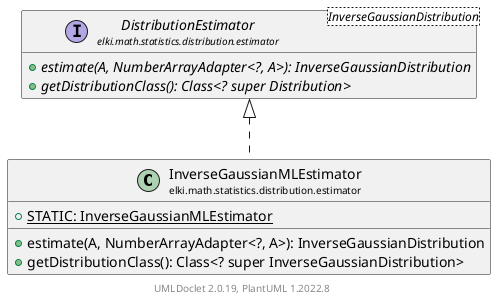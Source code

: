 @startuml
    remove .*\.(Instance|Par|Parameterizer|Factory)$
    set namespaceSeparator none
    hide empty fields
    hide empty methods

    class "<size:14>InverseGaussianMLEstimator\n<size:10>elki.math.statistics.distribution.estimator" as elki.math.statistics.distribution.estimator.InverseGaussianMLEstimator [[InverseGaussianMLEstimator.html]] {
        {static} +STATIC: InverseGaussianMLEstimator
        +estimate(A, NumberArrayAdapter<?, A>): InverseGaussianDistribution
        +getDistributionClass(): Class<? super InverseGaussianDistribution>
    }

    interface "<size:14>DistributionEstimator\n<size:10>elki.math.statistics.distribution.estimator" as elki.math.statistics.distribution.estimator.DistributionEstimator<InverseGaussianDistribution> [[DistributionEstimator.html]] {
        {abstract} +estimate(A, NumberArrayAdapter<?, A>): InverseGaussianDistribution
        {abstract} +getDistributionClass(): Class<? super Distribution>
    }
    class "<size:14>InverseGaussianMLEstimator.Par\n<size:10>elki.math.statistics.distribution.estimator" as elki.math.statistics.distribution.estimator.InverseGaussianMLEstimator.Par [[InverseGaussianMLEstimator.Par.html]]

    elki.math.statistics.distribution.estimator.DistributionEstimator <|.. elki.math.statistics.distribution.estimator.InverseGaussianMLEstimator
    elki.math.statistics.distribution.estimator.InverseGaussianMLEstimator +-- elki.math.statistics.distribution.estimator.InverseGaussianMLEstimator.Par

    center footer UMLDoclet 2.0.19, PlantUML 1.2022.8
@enduml
